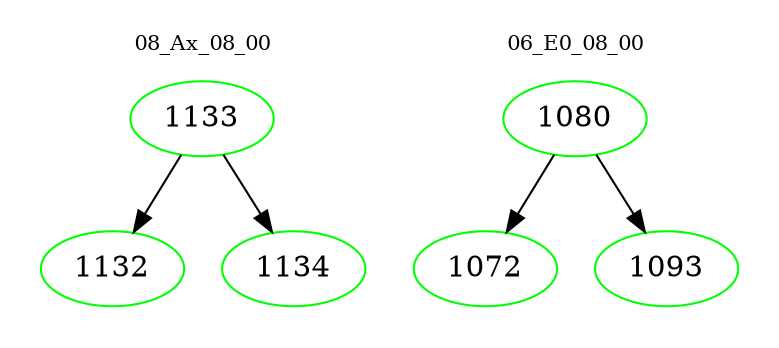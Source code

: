 digraph{
subgraph cluster_0 {
color = white
label = "08_Ax_08_00";
fontsize=10;
T0_1133 [label="1133", color="green"]
T0_1133 -> T0_1132 [color="black"]
T0_1132 [label="1132", color="green"]
T0_1133 -> T0_1134 [color="black"]
T0_1134 [label="1134", color="green"]
}
subgraph cluster_1 {
color = white
label = "06_E0_08_00";
fontsize=10;
T1_1080 [label="1080", color="green"]
T1_1080 -> T1_1072 [color="black"]
T1_1072 [label="1072", color="green"]
T1_1080 -> T1_1093 [color="black"]
T1_1093 [label="1093", color="green"]
}
}
